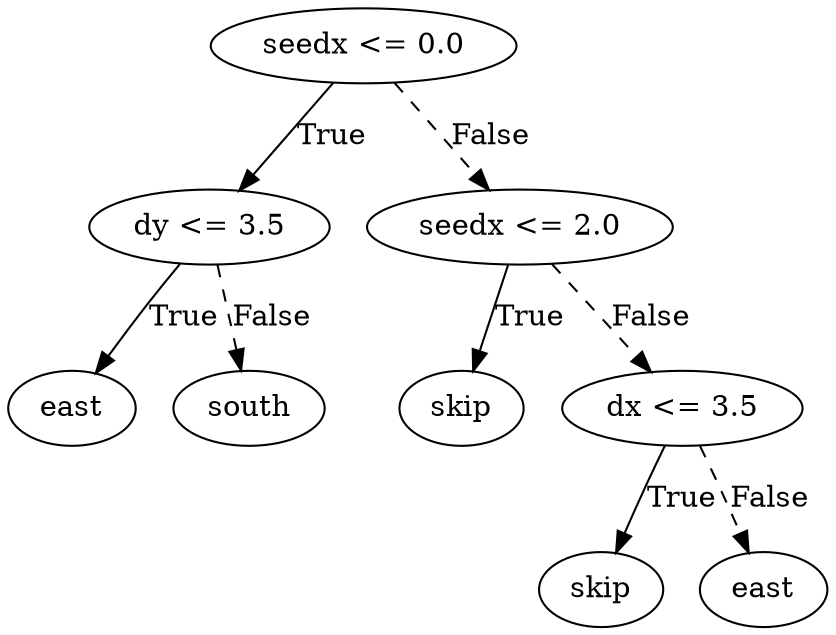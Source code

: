 digraph {
0 [label="seedx <= 0.0"];
1 [label="dy <= 3.5"];
2 [label="east"];
1 -> 2 [label="True"];
3 [label="south"];
1 -> 3 [style="dashed", label="False"];
0 -> 1 [label="True"];
4 [label="seedx <= 2.0"];
5 [label="skip"];
4 -> 5 [label="True"];
6 [label="dx <= 3.5"];
7 [label="skip"];
6 -> 7 [label="True"];
8 [label="east"];
6 -> 8 [style="dashed", label="False"];
4 -> 6 [style="dashed", label="False"];
0 -> 4 [style="dashed", label="False"];

}